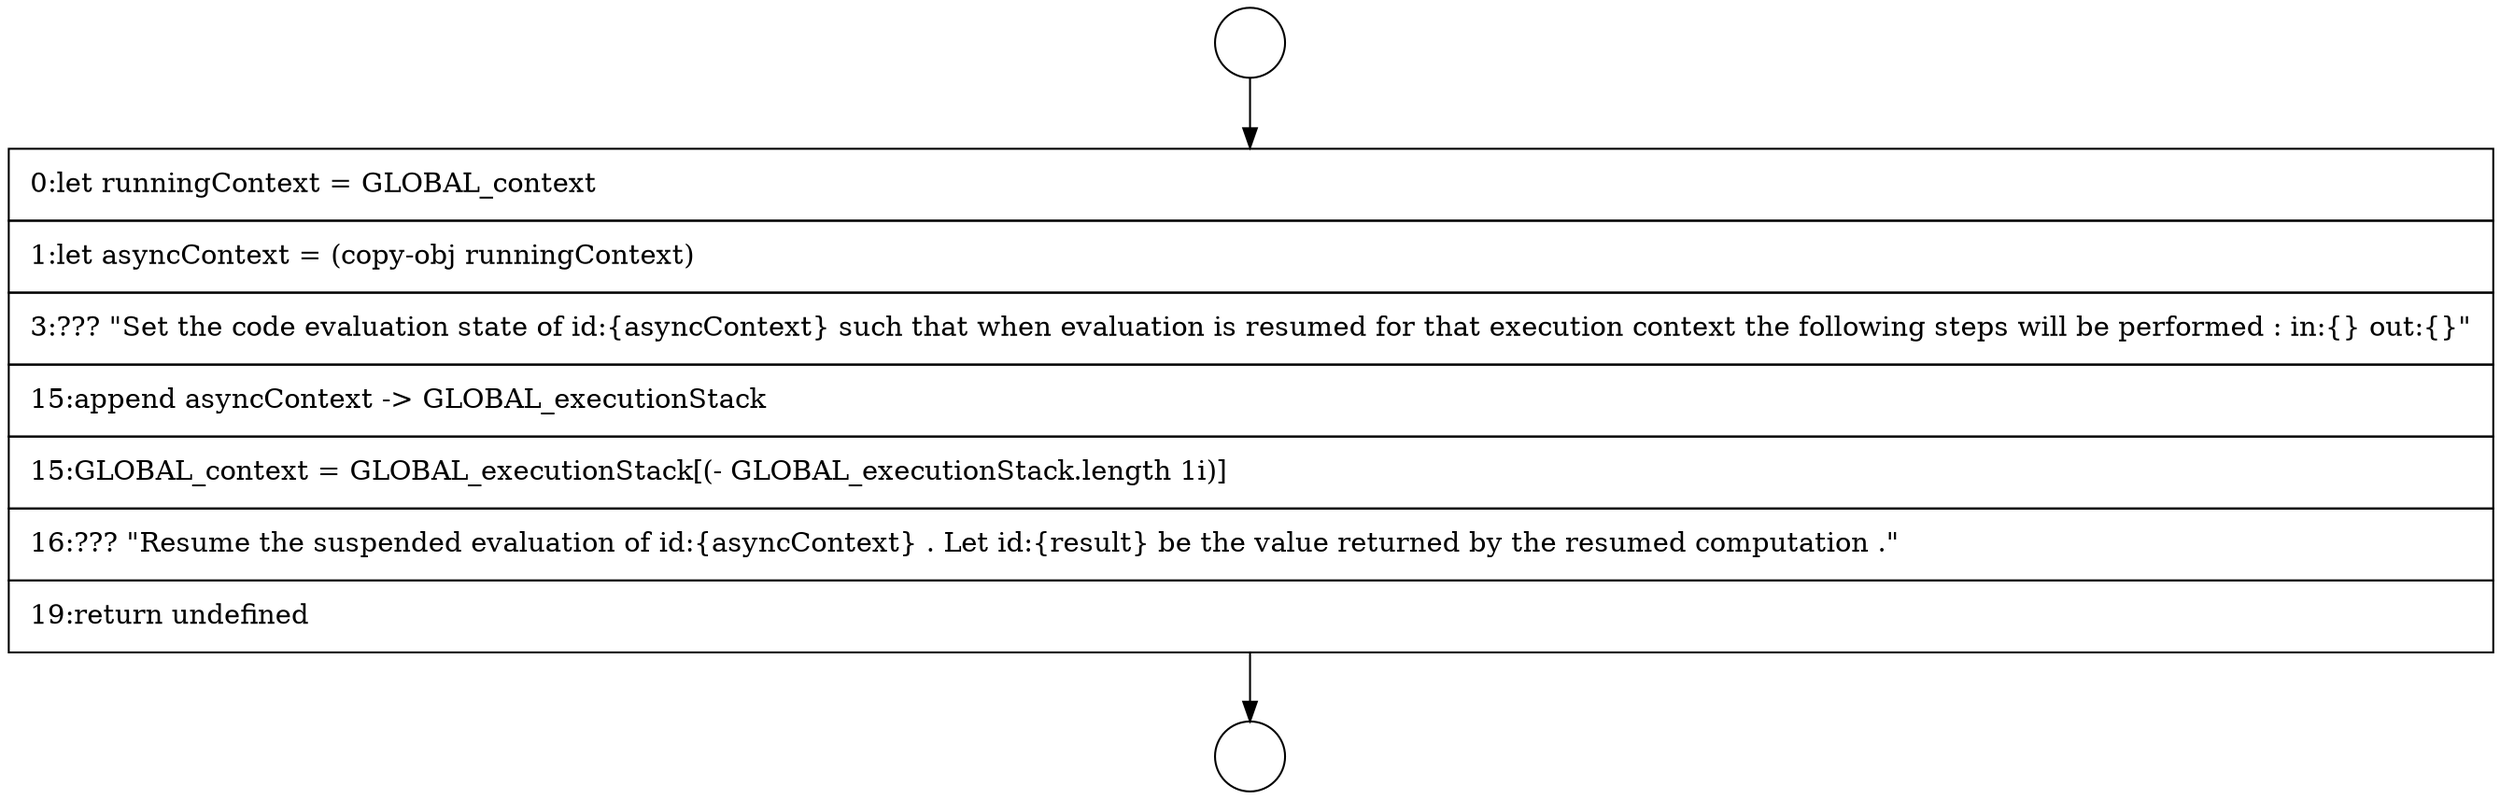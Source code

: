 digraph {
  node19383 [shape=circle label=" " color="black" fillcolor="white" style=filled]
  node19385 [shape=none, margin=0, label=<<font color="black">
    <table border="0" cellborder="1" cellspacing="0" cellpadding="10">
      <tr><td align="left">0:let runningContext = GLOBAL_context</td></tr>
      <tr><td align="left">1:let asyncContext = (copy-obj runningContext)</td></tr>
      <tr><td align="left">3:??? &quot;Set the code evaluation state of id:{asyncContext} such that when evaluation is resumed for that execution context the following steps will be performed : in:{} out:{}&quot;</td></tr>
      <tr><td align="left">15:append asyncContext -&gt; GLOBAL_executionStack</td></tr>
      <tr><td align="left">15:GLOBAL_context = GLOBAL_executionStack[(- GLOBAL_executionStack.length 1i)]</td></tr>
      <tr><td align="left">16:??? &quot;Resume the suspended evaluation of id:{asyncContext} . Let id:{result} be the value returned by the resumed computation .&quot;</td></tr>
      <tr><td align="left">19:return undefined</td></tr>
    </table>
  </font>> color="black" fillcolor="white" style=filled]
  node19384 [shape=circle label=" " color="black" fillcolor="white" style=filled]
  node19383 -> node19385 [ color="black"]
  node19385 -> node19384 [ color="black"]
}
